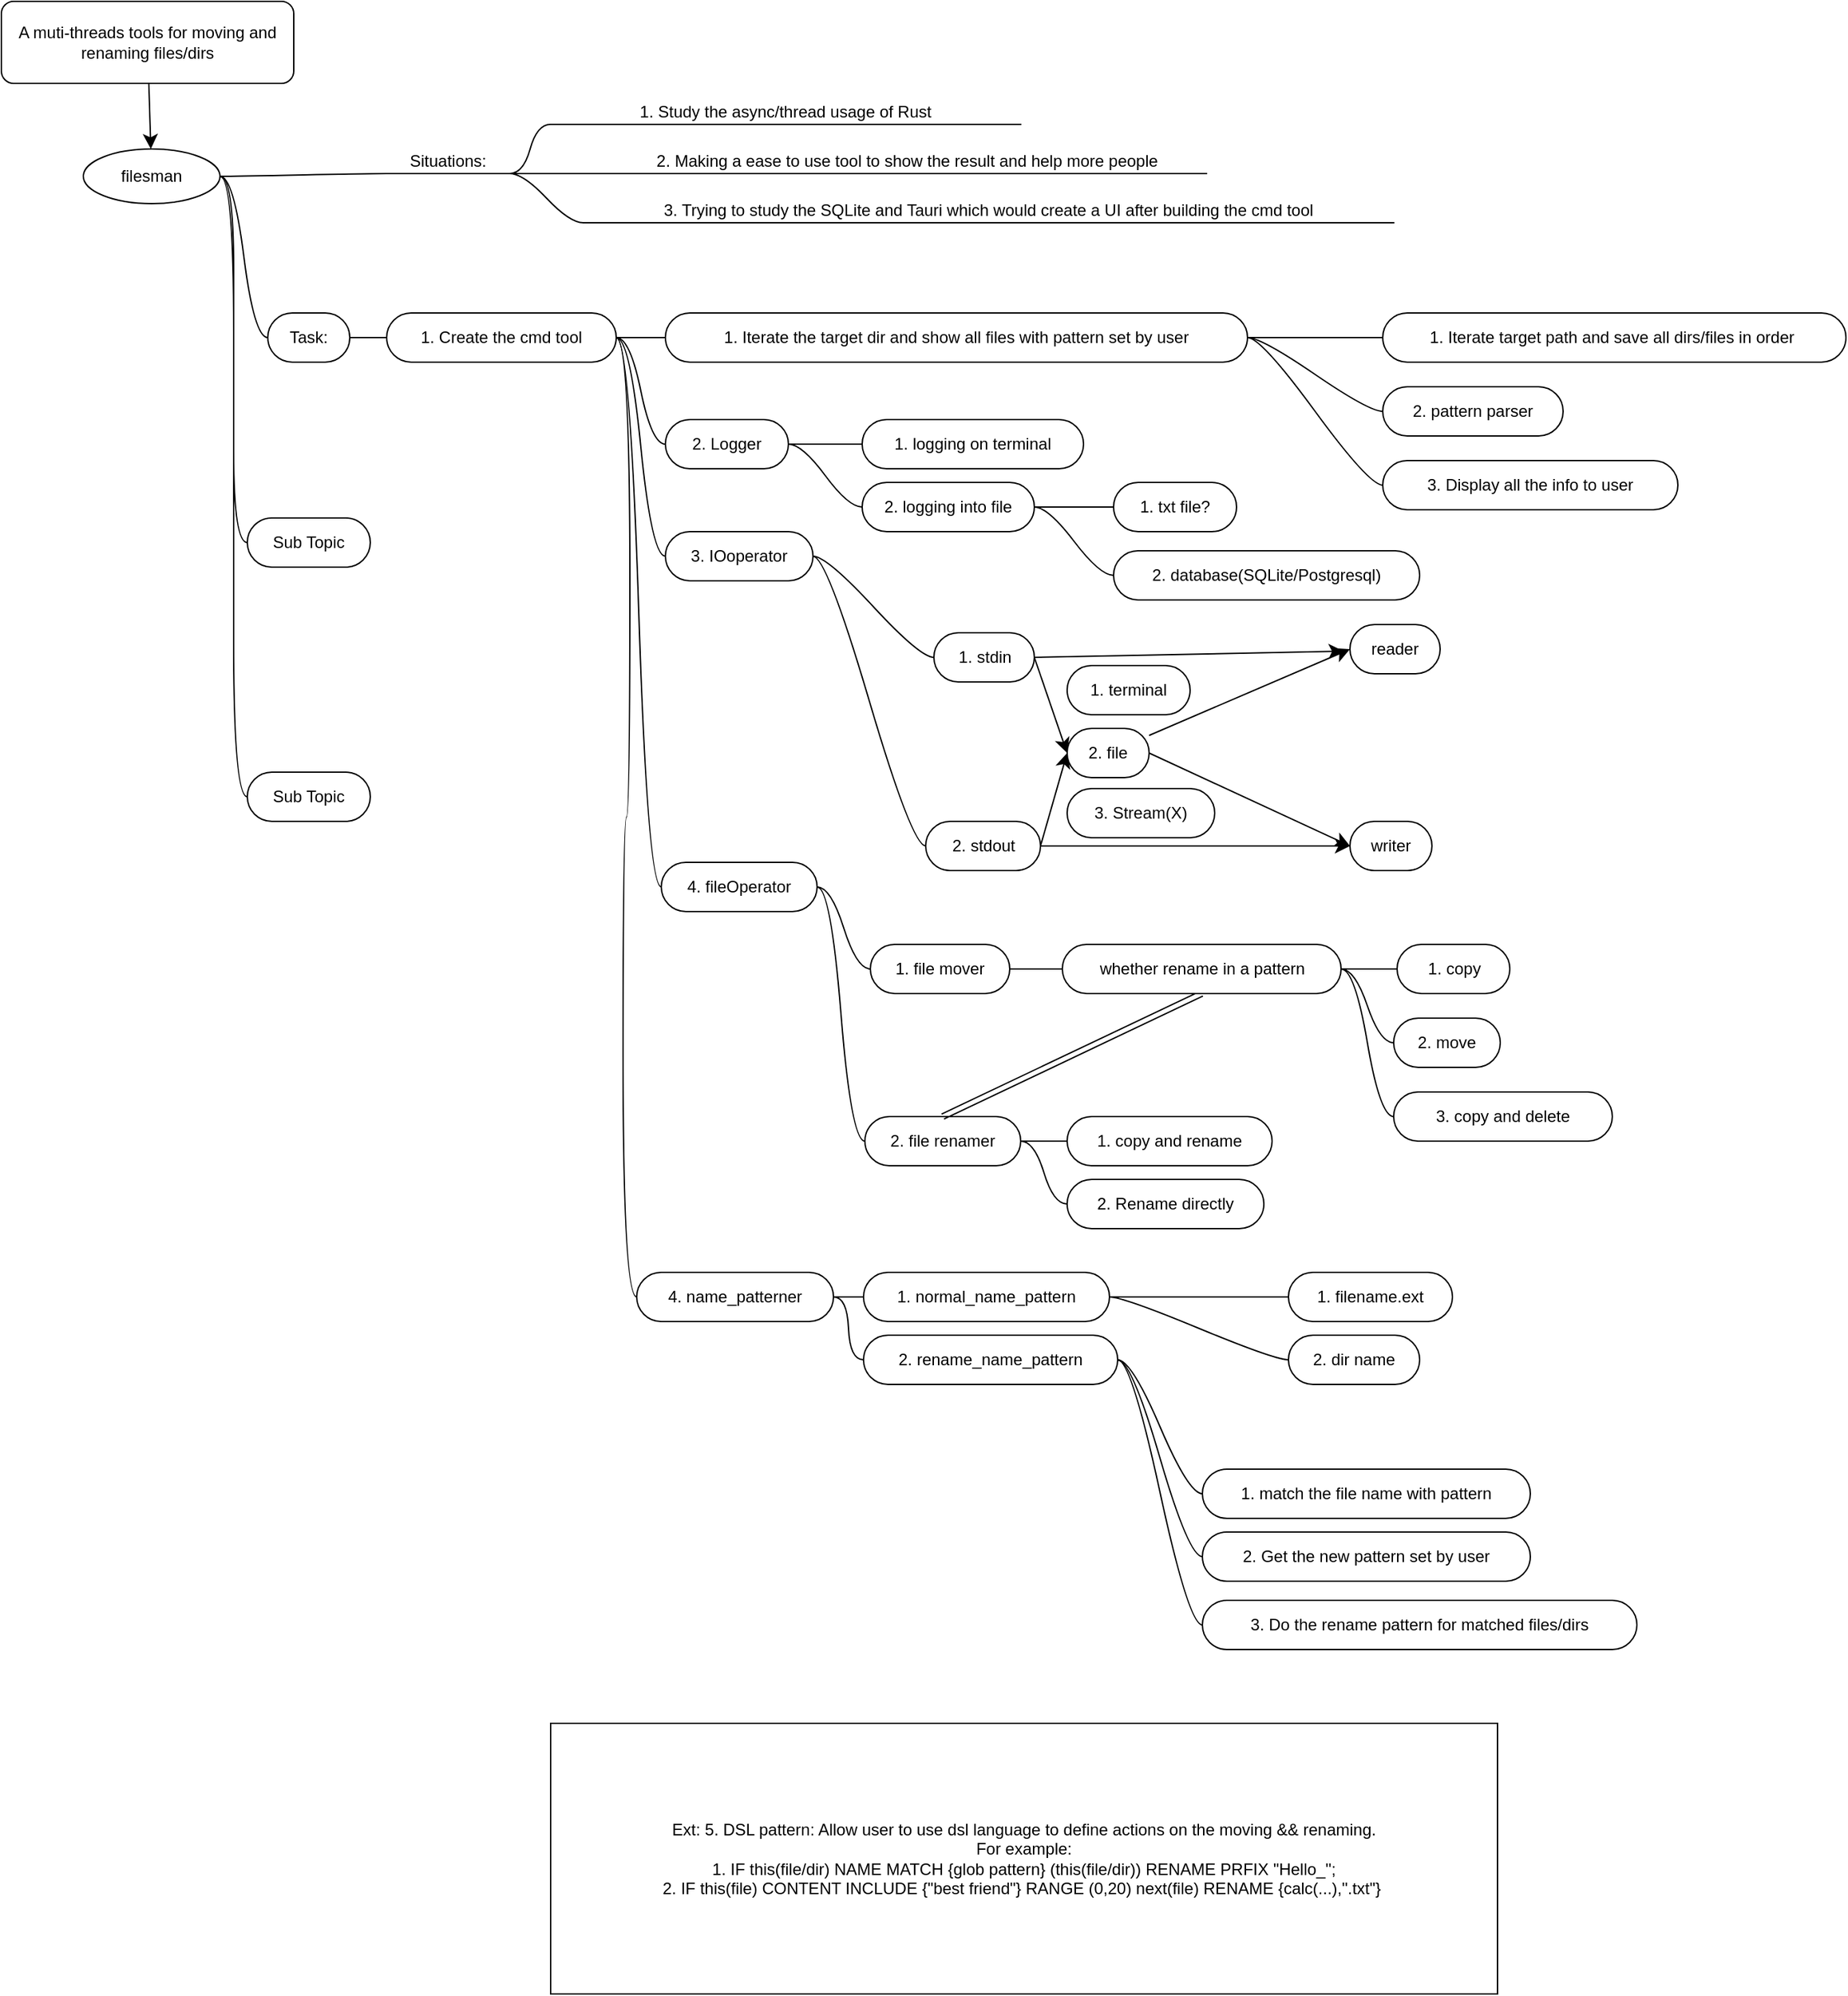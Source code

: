 <mxfile version="24.8.0">
  <diagram name="第 1 页" id="cm5Ya6ozmYYqIcnB_r1B">
    <mxGraphModel dx="1440" dy="2169" grid="1" gridSize="6" guides="1" tooltips="1" connect="1" arrows="1" fold="1" page="0" pageScale="1" pageWidth="827" pageHeight="1169" math="1" shadow="0">
      <root>
        <mxCell id="0" />
        <mxCell id="1" parent="0" />
        <mxCell id="xIv8xeVho2d32qd__GRO-5" value="" style="edgeStyle=entityRelationEdgeStyle;startArrow=none;endArrow=none;segment=10;curved=1;fontSize=12;startSize=8;endSize=8;" edge="1" source="xIv8xeVho2d32qd__GRO-7" target="xIv8xeVho2d32qd__GRO-8" parent="1">
          <mxGeometry relative="1" as="geometry" />
        </mxCell>
        <mxCell id="xIv8xeVho2d32qd__GRO-6" value="" style="edgeStyle=entityRelationEdgeStyle;startArrow=none;endArrow=none;segment=10;curved=1;fontSize=12;startSize=8;endSize=8;" edge="1" source="xIv8xeVho2d32qd__GRO-7" target="xIv8xeVho2d32qd__GRO-9" parent="1">
          <mxGeometry relative="1" as="geometry">
            <mxPoint x="44" y="-460" as="sourcePoint" />
          </mxGeometry>
        </mxCell>
        <UserObject label="filesman" treeRoot="1" id="xIv8xeVho2d32qd__GRO-7">
          <mxCell style="ellipse;whiteSpace=wrap;html=1;align=center;collapsible=0;container=1;recursiveResize=0;" vertex="1" parent="1">
            <mxGeometry x="-168" y="-450" width="100" height="40" as="geometry" />
          </mxCell>
        </UserObject>
        <mxCell id="xIv8xeVho2d32qd__GRO-8" value="Situations:" style="whiteSpace=wrap;html=1;shape=partialRectangle;top=0;left=0;bottom=1;right=0;points=[[0,1],[1,1]];strokeColor=#000000;fillColor=none;align=center;verticalAlign=bottom;routingCenterY=0.5;snapToPoint=1;collapsible=0;container=1;recursiveResize=0;autosize=1;" vertex="1" parent="1">
          <mxGeometry x="54" y="-468" width="90" height="36" as="geometry" />
        </mxCell>
        <mxCell id="xIv8xeVho2d32qd__GRO-9" value="Task:" style="whiteSpace=wrap;html=1;rounded=1;arcSize=50;align=center;verticalAlign=middle;collapsible=0;container=1;recursiveResize=0;strokeWidth=1;autosize=1;spacing=4;" vertex="1" parent="1">
          <mxGeometry x="-33" y="-330" width="60" height="36" as="geometry" />
        </mxCell>
        <mxCell id="xIv8xeVho2d32qd__GRO-16" style="edgeStyle=none;curved=1;orthogonalLoop=1;jettySize=auto;html=1;fontSize=12;startSize=8;endSize=8;" edge="1" parent="1" source="xIv8xeVho2d32qd__GRO-15" target="xIv8xeVho2d32qd__GRO-7">
          <mxGeometry relative="1" as="geometry" />
        </mxCell>
        <mxCell id="xIv8xeVho2d32qd__GRO-15" value="A muti-threads tools for moving and renaming files/dirs" style="rounded=1;whiteSpace=wrap;html=1;" vertex="1" parent="1">
          <mxGeometry x="-228" y="-558" width="214" height="60" as="geometry" />
        </mxCell>
        <mxCell id="xIv8xeVho2d32qd__GRO-17" value="" style="edgeStyle=entityRelationEdgeStyle;startArrow=none;endArrow=none;segment=10;curved=1;fontSize=12;startSize=8;endSize=8;" edge="1" target="xIv8xeVho2d32qd__GRO-18" source="xIv8xeVho2d32qd__GRO-8" parent="1">
          <mxGeometry relative="1" as="geometry">
            <mxPoint x="-68" y="-430" as="sourcePoint" />
          </mxGeometry>
        </mxCell>
        <mxCell id="xIv8xeVho2d32qd__GRO-18" value="2. Making a ease to use tool to show the result and help more people" style="whiteSpace=wrap;html=1;shape=partialRectangle;top=0;left=0;bottom=1;right=0;points=[[0,1],[1,1]];strokeColor=#000000;fillColor=none;align=center;verticalAlign=bottom;routingCenterY=0.5;snapToPoint=1;collapsible=0;container=1;recursiveResize=0;autosize=1;" vertex="1" parent="1">
          <mxGeometry x="216" y="-468" width="438" height="36" as="geometry" />
        </mxCell>
        <mxCell id="xIv8xeVho2d32qd__GRO-19" value="" style="edgeStyle=entityRelationEdgeStyle;startArrow=none;endArrow=none;segment=10;curved=1;fontSize=12;startSize=8;endSize=8;" edge="1" target="xIv8xeVho2d32qd__GRO-20" source="xIv8xeVho2d32qd__GRO-8" parent="1">
          <mxGeometry relative="1" as="geometry">
            <mxPoint x="144" y="-432" as="sourcePoint" />
          </mxGeometry>
        </mxCell>
        <mxCell id="xIv8xeVho2d32qd__GRO-20" value="1. Study the async/thread usage of Rust" style="whiteSpace=wrap;html=1;shape=partialRectangle;top=0;left=0;bottom=1;right=0;points=[[0,1],[1,1]];strokeColor=#000000;fillColor=none;align=center;verticalAlign=bottom;routingCenterY=0.5;snapToPoint=1;collapsible=0;container=1;recursiveResize=0;autosize=1;" vertex="1" parent="1">
          <mxGeometry x="174" y="-504" width="344" height="36" as="geometry" />
        </mxCell>
        <mxCell id="xIv8xeVho2d32qd__GRO-21" value="" style="edgeStyle=entityRelationEdgeStyle;startArrow=none;endArrow=none;segment=10;curved=1;fontSize=12;startSize=8;endSize=8;" edge="1" target="xIv8xeVho2d32qd__GRO-22" source="xIv8xeVho2d32qd__GRO-8" parent="1">
          <mxGeometry relative="1" as="geometry">
            <mxPoint x="144" y="-432" as="sourcePoint" />
          </mxGeometry>
        </mxCell>
        <mxCell id="xIv8xeVho2d32qd__GRO-22" value="3. Trying to study the SQLite and Tauri which would create a UI after building the cmd tool" style="whiteSpace=wrap;html=1;shape=partialRectangle;top=0;left=0;bottom=1;right=0;points=[[0,1],[1,1]];strokeColor=#000000;fillColor=none;align=center;verticalAlign=bottom;routingCenterY=0.5;snapToPoint=1;collapsible=0;container=1;recursiveResize=0;autosize=1;" vertex="1" parent="1">
          <mxGeometry x="198" y="-432" width="593" height="36" as="geometry" />
        </mxCell>
        <mxCell id="xIv8xeVho2d32qd__GRO-23" value="" style="edgeStyle=entityRelationEdgeStyle;startArrow=none;endArrow=none;segment=10;curved=1;fontSize=12;startSize=8;endSize=8;" edge="1" target="xIv8xeVho2d32qd__GRO-24" source="xIv8xeVho2d32qd__GRO-7" parent="1">
          <mxGeometry relative="1" as="geometry">
            <mxPoint x="-68" y="-430" as="sourcePoint" />
          </mxGeometry>
        </mxCell>
        <mxCell id="xIv8xeVho2d32qd__GRO-24" value="Sub Topic" style="whiteSpace=wrap;html=1;rounded=1;arcSize=50;align=center;verticalAlign=middle;collapsible=0;container=1;recursiveResize=0;strokeWidth=1;autosize=1;spacing=4;" vertex="1" parent="1">
          <mxGeometry x="-48" y="-180" width="90" height="36" as="geometry" />
        </mxCell>
        <mxCell id="xIv8xeVho2d32qd__GRO-25" value="" style="edgeStyle=entityRelationEdgeStyle;startArrow=none;endArrow=none;segment=10;curved=1;fontSize=12;startSize=8;endSize=8;" edge="1" target="xIv8xeVho2d32qd__GRO-26" source="xIv8xeVho2d32qd__GRO-7" parent="1">
          <mxGeometry relative="1" as="geometry">
            <mxPoint x="-68" y="-430" as="sourcePoint" />
          </mxGeometry>
        </mxCell>
        <mxCell id="xIv8xeVho2d32qd__GRO-26" value="Sub Topic" style="whiteSpace=wrap;html=1;rounded=1;arcSize=50;align=center;verticalAlign=middle;collapsible=0;container=1;recursiveResize=0;strokeWidth=1;autosize=1;spacing=4;" vertex="1" parent="1">
          <mxGeometry x="-48" y="6" width="90" height="36" as="geometry" />
        </mxCell>
        <mxCell id="xIv8xeVho2d32qd__GRO-28" value="" style="edgeStyle=entityRelationEdgeStyle;startArrow=none;endArrow=none;segment=10;curved=1;fontSize=12;startSize=8;endSize=8;" edge="1" target="xIv8xeVho2d32qd__GRO-29" source="xIv8xeVho2d32qd__GRO-9" parent="1">
          <mxGeometry relative="1" as="geometry">
            <mxPoint x="-68" y="-430" as="sourcePoint" />
          </mxGeometry>
        </mxCell>
        <mxCell id="xIv8xeVho2d32qd__GRO-29" value="1. Create the cmd tool" style="whiteSpace=wrap;html=1;rounded=1;arcSize=50;align=center;verticalAlign=middle;collapsible=0;container=1;recursiveResize=0;strokeWidth=1;autosize=1;spacing=4;" vertex="1" parent="1">
          <mxGeometry x="54" y="-330" width="168" height="36" as="geometry" />
        </mxCell>
        <mxCell id="xIv8xeVho2d32qd__GRO-30" value="" style="edgeStyle=entityRelationEdgeStyle;startArrow=none;endArrow=none;segment=10;curved=1;fontSize=12;startSize=8;endSize=8;" edge="1" target="xIv8xeVho2d32qd__GRO-31" source="xIv8xeVho2d32qd__GRO-29" parent="1">
          <mxGeometry relative="1" as="geometry">
            <mxPoint x="-57" y="-312" as="sourcePoint" />
          </mxGeometry>
        </mxCell>
        <mxCell id="xIv8xeVho2d32qd__GRO-31" value="1. Iterate the target dir and show all files with pattern set by user" style="whiteSpace=wrap;html=1;rounded=1;arcSize=50;align=center;verticalAlign=middle;collapsible=0;container=1;recursiveResize=0;strokeWidth=1;autosize=1;spacing=4;" vertex="1" parent="1">
          <mxGeometry x="258" y="-330" width="426" height="36" as="geometry" />
        </mxCell>
        <mxCell id="xIv8xeVho2d32qd__GRO-32" value="" style="edgeStyle=entityRelationEdgeStyle;startArrow=none;endArrow=none;segment=10;curved=1;fontSize=12;startSize=8;endSize=8;" edge="1" target="xIv8xeVho2d32qd__GRO-33" source="xIv8xeVho2d32qd__GRO-31" parent="1">
          <mxGeometry relative="1" as="geometry">
            <mxPoint x="195" y="-312" as="sourcePoint" />
          </mxGeometry>
        </mxCell>
        <mxCell id="xIv8xeVho2d32qd__GRO-33" value="1. Iterate target path and save all dirs/files in order&amp;nbsp;" style="whiteSpace=wrap;html=1;rounded=1;arcSize=50;align=center;verticalAlign=middle;collapsible=0;container=1;recursiveResize=0;strokeWidth=1;autosize=1;spacing=4;" vertex="1" parent="1">
          <mxGeometry x="783" y="-330" width="339" height="36" as="geometry" />
        </mxCell>
        <mxCell id="xIv8xeVho2d32qd__GRO-34" value="" style="edgeStyle=entityRelationEdgeStyle;startArrow=none;endArrow=none;segment=10;curved=1;fontSize=12;startSize=8;endSize=8;" edge="1" target="xIv8xeVho2d32qd__GRO-35" source="xIv8xeVho2d32qd__GRO-31" parent="1">
          <mxGeometry relative="1" as="geometry">
            <mxPoint x="684" y="-312" as="sourcePoint" />
          </mxGeometry>
        </mxCell>
        <mxCell id="xIv8xeVho2d32qd__GRO-35" value="2. pattern parser" style="whiteSpace=wrap;html=1;rounded=1;arcSize=50;align=center;verticalAlign=middle;collapsible=0;container=1;recursiveResize=0;strokeWidth=1;autosize=1;spacing=4;" vertex="1" parent="1">
          <mxGeometry x="783" y="-276" width="132" height="36" as="geometry" />
        </mxCell>
        <mxCell id="xIv8xeVho2d32qd__GRO-36" value="" style="edgeStyle=entityRelationEdgeStyle;startArrow=none;endArrow=none;segment=10;curved=1;fontSize=12;startSize=8;endSize=8;" edge="1" target="xIv8xeVho2d32qd__GRO-37" source="xIv8xeVho2d32qd__GRO-31" parent="1">
          <mxGeometry relative="1" as="geometry">
            <mxPoint x="684" y="-312" as="sourcePoint" />
          </mxGeometry>
        </mxCell>
        <mxCell id="xIv8xeVho2d32qd__GRO-37" value="3. Display all the info to user" style="whiteSpace=wrap;html=1;rounded=1;arcSize=50;align=center;verticalAlign=middle;collapsible=0;container=1;recursiveResize=0;strokeWidth=1;autosize=1;spacing=4;" vertex="1" parent="1">
          <mxGeometry x="783" y="-222" width="216" height="36" as="geometry" />
        </mxCell>
        <mxCell id="xIv8xeVho2d32qd__GRO-38" value="" style="edgeStyle=entityRelationEdgeStyle;startArrow=none;endArrow=none;segment=10;curved=1;fontSize=12;startSize=8;endSize=8;" edge="1" target="xIv8xeVho2d32qd__GRO-39" source="xIv8xeVho2d32qd__GRO-29" parent="1">
          <mxGeometry relative="1" as="geometry">
            <mxPoint x="222" y="-312" as="sourcePoint" />
          </mxGeometry>
        </mxCell>
        <mxCell id="xIv8xeVho2d32qd__GRO-39" value="2. Logger" style="whiteSpace=wrap;html=1;rounded=1;arcSize=50;align=center;verticalAlign=middle;collapsible=0;container=1;recursiveResize=0;strokeWidth=1;autosize=1;spacing=4;" vertex="1" parent="1">
          <mxGeometry x="258" y="-252" width="90" height="36" as="geometry" />
        </mxCell>
        <mxCell id="xIv8xeVho2d32qd__GRO-40" value="" style="edgeStyle=entityRelationEdgeStyle;startArrow=none;endArrow=none;segment=10;curved=1;fontSize=12;startSize=8;endSize=8;" edge="1" target="xIv8xeVho2d32qd__GRO-41" source="xIv8xeVho2d32qd__GRO-39" parent="1">
          <mxGeometry relative="1" as="geometry">
            <mxPoint x="222" y="-312" as="sourcePoint" />
          </mxGeometry>
        </mxCell>
        <mxCell id="xIv8xeVho2d32qd__GRO-41" value="1. logging on terminal" style="whiteSpace=wrap;html=1;rounded=1;arcSize=50;align=center;verticalAlign=middle;collapsible=0;container=1;recursiveResize=0;strokeWidth=1;autosize=1;spacing=4;" vertex="1" parent="1">
          <mxGeometry x="402" y="-252" width="162" height="36" as="geometry" />
        </mxCell>
        <mxCell id="xIv8xeVho2d32qd__GRO-42" value="" style="edgeStyle=entityRelationEdgeStyle;startArrow=none;endArrow=none;segment=10;curved=1;fontSize=12;startSize=8;endSize=8;" edge="1" target="xIv8xeVho2d32qd__GRO-43" source="xIv8xeVho2d32qd__GRO-39" parent="1">
          <mxGeometry relative="1" as="geometry">
            <mxPoint x="381" y="-234" as="sourcePoint" />
          </mxGeometry>
        </mxCell>
        <mxCell id="xIv8xeVho2d32qd__GRO-43" value="2. logging into file" style="whiteSpace=wrap;html=1;rounded=1;arcSize=50;align=center;verticalAlign=middle;collapsible=0;container=1;recursiveResize=0;strokeWidth=1;autosize=1;spacing=4;" vertex="1" parent="1">
          <mxGeometry x="402" y="-206" width="126" height="36" as="geometry" />
        </mxCell>
        <mxCell id="xIv8xeVho2d32qd__GRO-44" value="" style="edgeStyle=entityRelationEdgeStyle;startArrow=none;endArrow=none;segment=10;curved=1;fontSize=12;startSize=8;endSize=8;" edge="1" target="xIv8xeVho2d32qd__GRO-45" source="xIv8xeVho2d32qd__GRO-43" parent="1">
          <mxGeometry relative="1" as="geometry">
            <mxPoint x="381" y="-234" as="sourcePoint" />
          </mxGeometry>
        </mxCell>
        <mxCell id="xIv8xeVho2d32qd__GRO-45" value="1. txt file?" style="whiteSpace=wrap;html=1;rounded=1;arcSize=50;align=center;verticalAlign=middle;collapsible=0;container=1;recursiveResize=0;strokeWidth=1;autosize=1;spacing=4;" vertex="1" parent="1">
          <mxGeometry x="586" y="-206" width="90" height="36" as="geometry" />
        </mxCell>
        <mxCell id="xIv8xeVho2d32qd__GRO-46" value="" style="edgeStyle=entityRelationEdgeStyle;startArrow=none;endArrow=none;segment=10;curved=1;fontSize=12;startSize=8;endSize=8;" edge="1" target="xIv8xeVho2d32qd__GRO-47" source="xIv8xeVho2d32qd__GRO-43" parent="1">
          <mxGeometry relative="1" as="geometry">
            <mxPoint x="528" y="-188" as="sourcePoint" />
          </mxGeometry>
        </mxCell>
        <mxCell id="xIv8xeVho2d32qd__GRO-47" value="2. database(SQLite/Postgresql)" style="whiteSpace=wrap;html=1;rounded=1;arcSize=50;align=center;verticalAlign=middle;collapsible=0;container=1;recursiveResize=0;strokeWidth=1;autosize=1;spacing=4;" vertex="1" parent="1">
          <mxGeometry x="586" y="-156" width="224" height="36" as="geometry" />
        </mxCell>
        <mxCell id="xIv8xeVho2d32qd__GRO-48" value="" style="edgeStyle=entityRelationEdgeStyle;startArrow=none;endArrow=none;segment=10;curved=1;fontSize=12;startSize=8;endSize=8;" edge="1" target="xIv8xeVho2d32qd__GRO-49" source="xIv8xeVho2d32qd__GRO-29" parent="1">
          <mxGeometry relative="1" as="geometry">
            <mxPoint x="222" y="-312" as="sourcePoint" />
          </mxGeometry>
        </mxCell>
        <mxCell id="xIv8xeVho2d32qd__GRO-49" value="3. IOoperator" style="whiteSpace=wrap;html=1;rounded=1;arcSize=50;align=center;verticalAlign=middle;collapsible=0;container=1;recursiveResize=0;strokeWidth=1;autosize=1;spacing=4;" vertex="1" parent="1">
          <mxGeometry x="258" y="-170" width="108" height="36" as="geometry" />
        </mxCell>
        <mxCell id="xIv8xeVho2d32qd__GRO-50" value="" style="edgeStyle=entityRelationEdgeStyle;startArrow=none;endArrow=none;segment=10;curved=1;fontSize=12;startSize=8;endSize=8;" edge="1" target="xIv8xeVho2d32qd__GRO-53" source="xIv8xeVho2d32qd__GRO-49" parent="1">
          <mxGeometry relative="1" as="geometry">
            <mxPoint x="235" y="-312" as="sourcePoint" />
          </mxGeometry>
        </mxCell>
        <mxCell id="xIv8xeVho2d32qd__GRO-67" style="edgeStyle=none;curved=1;orthogonalLoop=1;jettySize=auto;html=1;exitX=1;exitY=0.5;exitDx=0;exitDy=0;entryX=0;entryY=0.5;entryDx=0;entryDy=0;fontSize=12;startSize=8;endSize=8;" edge="1" parent="1" source="xIv8xeVho2d32qd__GRO-53" target="xIv8xeVho2d32qd__GRO-60">
          <mxGeometry relative="1" as="geometry" />
        </mxCell>
        <mxCell id="xIv8xeVho2d32qd__GRO-53" value="1. stdin" style="whiteSpace=wrap;html=1;rounded=1;arcSize=50;align=center;verticalAlign=middle;collapsible=0;container=1;recursiveResize=0;strokeWidth=1;autosize=1;spacing=4;" vertex="1" parent="1">
          <mxGeometry x="454.5" y="-96" width="73.5" height="36" as="geometry" />
        </mxCell>
        <mxCell id="xIv8xeVho2d32qd__GRO-55" value="" style="edgeStyle=entityRelationEdgeStyle;startArrow=none;endArrow=none;segment=10;curved=1;fontSize=12;startSize=8;endSize=8;" edge="1" target="xIv8xeVho2d32qd__GRO-56" source="xIv8xeVho2d32qd__GRO-49" parent="1">
          <mxGeometry relative="1" as="geometry">
            <mxPoint x="388" y="-108" as="sourcePoint" />
          </mxGeometry>
        </mxCell>
        <mxCell id="xIv8xeVho2d32qd__GRO-69" style="edgeStyle=none;curved=1;orthogonalLoop=1;jettySize=auto;html=1;exitX=1;exitY=0.5;exitDx=0;exitDy=0;entryX=0;entryY=0.5;entryDx=0;entryDy=0;fontSize=12;startSize=8;endSize=8;" edge="1" parent="1" source="xIv8xeVho2d32qd__GRO-56" target="xIv8xeVho2d32qd__GRO-60">
          <mxGeometry relative="1" as="geometry" />
        </mxCell>
        <mxCell id="xIv8xeVho2d32qd__GRO-77" style="edgeStyle=none;curved=1;orthogonalLoop=1;jettySize=auto;html=1;exitX=1;exitY=0.5;exitDx=0;exitDy=0;entryX=0;entryY=0.5;entryDx=0;entryDy=0;fontSize=12;startSize=8;endSize=8;" edge="1" parent="1" source="xIv8xeVho2d32qd__GRO-56" target="xIv8xeVho2d32qd__GRO-75">
          <mxGeometry relative="1" as="geometry" />
        </mxCell>
        <mxCell id="xIv8xeVho2d32qd__GRO-56" value="2. stdout" style="whiteSpace=wrap;html=1;rounded=1;arcSize=50;align=center;verticalAlign=middle;collapsible=0;container=1;recursiveResize=0;strokeWidth=1;autosize=1;spacing=4;" vertex="1" parent="1">
          <mxGeometry x="448.5" y="42" width="84" height="36" as="geometry" />
        </mxCell>
        <mxCell id="xIv8xeVho2d32qd__GRO-65" value="" style="group" vertex="1" connectable="0" parent="1">
          <mxGeometry x="540" y="-72" width="159" height="126" as="geometry" />
        </mxCell>
        <mxCell id="xIv8xeVho2d32qd__GRO-58" value="1. terminal" style="whiteSpace=wrap;html=1;rounded=1;arcSize=50;align=center;verticalAlign=middle;collapsible=0;container=1;recursiveResize=0;strokeWidth=1;autosize=1;spacing=4;" vertex="1" parent="xIv8xeVho2d32qd__GRO-65">
          <mxGeometry x="12" width="90" height="36" as="geometry" />
        </mxCell>
        <mxCell id="xIv8xeVho2d32qd__GRO-60" value="2. file" style="whiteSpace=wrap;html=1;rounded=1;arcSize=50;align=center;verticalAlign=middle;collapsible=0;container=1;recursiveResize=0;strokeWidth=1;autosize=1;spacing=4;" vertex="1" parent="xIv8xeVho2d32qd__GRO-65">
          <mxGeometry x="12" y="46" width="60" height="36" as="geometry" />
        </mxCell>
        <mxCell id="xIv8xeVho2d32qd__GRO-62" value="3. Stream(X)" style="whiteSpace=wrap;html=1;rounded=1;arcSize=50;align=center;verticalAlign=middle;collapsible=0;container=1;recursiveResize=0;strokeWidth=1;autosize=1;spacing=4;" vertex="1" parent="xIv8xeVho2d32qd__GRO-65">
          <mxGeometry x="12" y="90" width="108" height="36" as="geometry" />
        </mxCell>
        <mxCell id="xIv8xeVho2d32qd__GRO-70" value="reader" style="whiteSpace=wrap;html=1;rounded=1;arcSize=50;align=center;verticalAlign=middle;collapsible=0;container=1;recursiveResize=0;strokeWidth=1;autosize=1;spacing=4;" vertex="1" parent="1">
          <mxGeometry x="759" y="-102" width="66" height="36" as="geometry" />
        </mxCell>
        <mxCell id="xIv8xeVho2d32qd__GRO-71" value="" style="edgeStyle=none;curved=1;orthogonalLoop=1;jettySize=auto;html=1;fontSize=12;startSize=8;endSize=8;entryX=0;entryY=0.5;entryDx=0;entryDy=0;" edge="1" parent="1" source="xIv8xeVho2d32qd__GRO-60" target="xIv8xeVho2d32qd__GRO-70">
          <mxGeometry relative="1" as="geometry" />
        </mxCell>
        <mxCell id="xIv8xeVho2d32qd__GRO-75" value="writer" style="whiteSpace=wrap;html=1;rounded=1;arcSize=50;align=center;verticalAlign=middle;collapsible=0;container=1;recursiveResize=0;strokeWidth=1;autosize=1;spacing=4;" vertex="1" parent="1">
          <mxGeometry x="759" y="42" width="60" height="36" as="geometry" />
        </mxCell>
        <mxCell id="xIv8xeVho2d32qd__GRO-74" style="edgeStyle=none;curved=1;orthogonalLoop=1;jettySize=auto;html=1;exitX=1;exitY=0.5;exitDx=0;exitDy=0;fontSize=12;startSize=8;endSize=8;entryX=0;entryY=0.5;entryDx=0;entryDy=0;" edge="1" parent="1" source="xIv8xeVho2d32qd__GRO-60" target="xIv8xeVho2d32qd__GRO-75">
          <mxGeometry relative="1" as="geometry">
            <mxPoint x="720" y="24" as="targetPoint" />
          </mxGeometry>
        </mxCell>
        <mxCell id="xIv8xeVho2d32qd__GRO-76" style="orthogonalLoop=1;jettySize=auto;html=1;exitX=1;exitY=0.5;exitDx=0;exitDy=0;entryX=-0.07;entryY=0.54;entryDx=0;entryDy=0;entryPerimeter=0;fontSize=12;startSize=8;endSize=8;elbow=vertical;" edge="1" parent="1" source="xIv8xeVho2d32qd__GRO-53" target="xIv8xeVho2d32qd__GRO-70">
          <mxGeometry relative="1" as="geometry" />
        </mxCell>
        <mxCell id="xIv8xeVho2d32qd__GRO-79" value="" style="edgeStyle=entityRelationEdgeStyle;startArrow=none;endArrow=none;segment=10;curved=1;fontSize=12;startSize=8;endSize=8;" edge="1" target="xIv8xeVho2d32qd__GRO-80" source="xIv8xeVho2d32qd__GRO-29" parent="1">
          <mxGeometry relative="1" as="geometry">
            <mxPoint x="222" y="-312" as="sourcePoint" />
          </mxGeometry>
        </mxCell>
        <mxCell id="xIv8xeVho2d32qd__GRO-80" value="4. fileOperator" style="whiteSpace=wrap;html=1;rounded=1;arcSize=50;align=center;verticalAlign=middle;collapsible=0;container=1;recursiveResize=0;strokeWidth=1;autosize=1;spacing=4;" vertex="1" parent="1">
          <mxGeometry x="255" y="72" width="114" height="36" as="geometry" />
        </mxCell>
        <mxCell id="xIv8xeVho2d32qd__GRO-81" value="" style="edgeStyle=entityRelationEdgeStyle;startArrow=none;endArrow=none;segment=10;curved=1;fontSize=12;startSize=8;endSize=8;" edge="1" target="xIv8xeVho2d32qd__GRO-82" source="xIv8xeVho2d32qd__GRO-80" parent="1">
          <mxGeometry relative="1" as="geometry">
            <mxPoint x="222" y="-312" as="sourcePoint" />
          </mxGeometry>
        </mxCell>
        <mxCell id="xIv8xeVho2d32qd__GRO-82" value="1. file mover" style="whiteSpace=wrap;html=1;rounded=1;arcSize=50;align=center;verticalAlign=middle;collapsible=0;container=1;recursiveResize=0;strokeWidth=1;autosize=1;spacing=4;" vertex="1" parent="1">
          <mxGeometry x="408" y="132" width="102" height="36" as="geometry" />
        </mxCell>
        <mxCell id="xIv8xeVho2d32qd__GRO-83" value="" style="edgeStyle=entityRelationEdgeStyle;startArrow=none;endArrow=none;segment=10;curved=1;fontSize=12;startSize=8;endSize=8;" edge="1" target="xIv8xeVho2d32qd__GRO-84" source="xIv8xeVho2d32qd__GRO-80" parent="1">
          <mxGeometry relative="1" as="geometry">
            <mxPoint x="369" y="90" as="sourcePoint" />
          </mxGeometry>
        </mxCell>
        <mxCell id="xIv8xeVho2d32qd__GRO-84" value="2. file renamer" style="whiteSpace=wrap;html=1;rounded=1;arcSize=50;align=center;verticalAlign=middle;collapsible=0;container=1;recursiveResize=0;strokeWidth=1;autosize=1;spacing=4;" vertex="1" parent="1">
          <mxGeometry x="404" y="258" width="114" height="36" as="geometry" />
        </mxCell>
        <mxCell id="xIv8xeVho2d32qd__GRO-85" value="" style="edgeStyle=entityRelationEdgeStyle;startArrow=none;endArrow=none;segment=10;curved=1;fontSize=12;startSize=8;endSize=8;" edge="1" target="xIv8xeVho2d32qd__GRO-86" source="xIv8xeVho2d32qd__GRO-82" parent="1">
          <mxGeometry relative="1" as="geometry">
            <mxPoint x="369" y="90" as="sourcePoint" />
          </mxGeometry>
        </mxCell>
        <mxCell id="xIv8xeVho2d32qd__GRO-95" style="edgeStyle=none;curved=1;orthogonalLoop=1;jettySize=auto;html=1;exitX=0.5;exitY=1;exitDx=0;exitDy=0;entryX=0.5;entryY=0;entryDx=0;entryDy=0;fontSize=12;shape=link;" edge="1" parent="1" source="xIv8xeVho2d32qd__GRO-86" target="xIv8xeVho2d32qd__GRO-84">
          <mxGeometry relative="1" as="geometry" />
        </mxCell>
        <mxCell id="xIv8xeVho2d32qd__GRO-86" value="whether rename in a pattern" style="whiteSpace=wrap;html=1;rounded=1;arcSize=50;align=center;verticalAlign=middle;collapsible=0;container=1;recursiveResize=0;strokeWidth=1;autosize=1;spacing=4;" vertex="1" parent="1">
          <mxGeometry x="548.5" y="132" width="204" height="36" as="geometry" />
        </mxCell>
        <mxCell id="xIv8xeVho2d32qd__GRO-89" value="" style="edgeStyle=entityRelationEdgeStyle;startArrow=none;endArrow=none;segment=10;curved=1;fontSize=12;startSize=8;endSize=8;" edge="1" target="xIv8xeVho2d32qd__GRO-90" source="xIv8xeVho2d32qd__GRO-84" parent="1">
          <mxGeometry relative="1" as="geometry">
            <mxPoint x="369" y="90" as="sourcePoint" />
          </mxGeometry>
        </mxCell>
        <mxCell id="xIv8xeVho2d32qd__GRO-90" value="1. copy and rename" style="whiteSpace=wrap;html=1;rounded=1;arcSize=50;align=center;verticalAlign=middle;collapsible=0;container=1;recursiveResize=0;strokeWidth=1;autosize=1;spacing=4;" vertex="1" parent="1">
          <mxGeometry x="552" y="258" width="150" height="36" as="geometry" />
        </mxCell>
        <mxCell id="xIv8xeVho2d32qd__GRO-91" value="" style="edgeStyle=entityRelationEdgeStyle;startArrow=none;endArrow=none;segment=10;curved=1;fontSize=12;startSize=8;endSize=8;" edge="1" target="xIv8xeVho2d32qd__GRO-92" source="xIv8xeVho2d32qd__GRO-84" parent="1">
          <mxGeometry relative="1" as="geometry">
            <mxPoint x="518" y="276" as="sourcePoint" />
          </mxGeometry>
        </mxCell>
        <mxCell id="xIv8xeVho2d32qd__GRO-92" value="2. Rename directly" style="whiteSpace=wrap;html=1;rounded=1;arcSize=50;align=center;verticalAlign=middle;collapsible=0;container=1;recursiveResize=0;strokeWidth=1;autosize=1;spacing=4;" vertex="1" parent="1">
          <mxGeometry x="552" y="304" width="144" height="36" as="geometry" />
        </mxCell>
        <mxCell id="xIv8xeVho2d32qd__GRO-93" value="" style="edgeStyle=entityRelationEdgeStyle;startArrow=none;endArrow=none;segment=10;curved=1;fontSize=12;startSize=8;endSize=8;" edge="1" target="xIv8xeVho2d32qd__GRO-94" source="xIv8xeVho2d32qd__GRO-86" parent="1">
          <mxGeometry relative="1" as="geometry">
            <mxPoint x="428.5" y="150" as="sourcePoint" />
          </mxGeometry>
        </mxCell>
        <mxCell id="xIv8xeVho2d32qd__GRO-94" value="1. copy" style="whiteSpace=wrap;html=1;rounded=1;arcSize=50;align=center;verticalAlign=middle;collapsible=0;container=1;recursiveResize=0;strokeWidth=1;autosize=1;spacing=4;" vertex="1" parent="1">
          <mxGeometry x="793.5" y="132" width="82.5" height="36" as="geometry" />
        </mxCell>
        <mxCell id="xIv8xeVho2d32qd__GRO-96" value="" style="edgeStyle=entityRelationEdgeStyle;startArrow=none;endArrow=none;segment=10;curved=1;fontSize=12;startSize=8;endSize=8;" edge="1" target="xIv8xeVho2d32qd__GRO-97" source="xIv8xeVho2d32qd__GRO-86" parent="1">
          <mxGeometry relative="1" as="geometry">
            <mxPoint x="753" y="150" as="sourcePoint" />
          </mxGeometry>
        </mxCell>
        <mxCell id="xIv8xeVho2d32qd__GRO-97" value="2. move" style="whiteSpace=wrap;html=1;rounded=1;arcSize=50;align=center;verticalAlign=middle;collapsible=0;container=1;recursiveResize=0;strokeWidth=1;autosize=1;spacing=4;" vertex="1" parent="1">
          <mxGeometry x="791" y="186" width="78" height="36" as="geometry" />
        </mxCell>
        <mxCell id="xIv8xeVho2d32qd__GRO-98" value="" style="edgeStyle=entityRelationEdgeStyle;startArrow=none;endArrow=none;segment=10;curved=1;fontSize=12;startSize=8;endSize=8;" edge="1" target="xIv8xeVho2d32qd__GRO-99" source="xIv8xeVho2d32qd__GRO-86" parent="1">
          <mxGeometry relative="1" as="geometry">
            <mxPoint x="753" y="150" as="sourcePoint" />
          </mxGeometry>
        </mxCell>
        <mxCell id="xIv8xeVho2d32qd__GRO-99" value="3. copy and delete" style="whiteSpace=wrap;html=1;rounded=1;arcSize=50;align=center;verticalAlign=middle;collapsible=0;container=1;recursiveResize=0;strokeWidth=1;autosize=1;spacing=4;" vertex="1" parent="1">
          <mxGeometry x="791" y="240" width="160" height="36" as="geometry" />
        </mxCell>
        <mxCell id="xIv8xeVho2d32qd__GRO-100" value="" style="edgeStyle=entityRelationEdgeStyle;startArrow=none;endArrow=none;segment=10;curved=1;fontSize=12;startSize=8;endSize=8;" edge="1" target="xIv8xeVho2d32qd__GRO-101" source="xIv8xeVho2d32qd__GRO-29" parent="1">
          <mxGeometry relative="1" as="geometry">
            <mxPoint x="222" y="-312" as="sourcePoint" />
          </mxGeometry>
        </mxCell>
        <mxCell id="xIv8xeVho2d32qd__GRO-101" value="4. name_patterner" style="whiteSpace=wrap;html=1;rounded=1;arcSize=50;align=center;verticalAlign=middle;collapsible=0;container=1;recursiveResize=0;strokeWidth=1;autosize=1;spacing=4;" vertex="1" parent="1">
          <mxGeometry x="237" y="372" width="144" height="36" as="geometry" />
        </mxCell>
        <mxCell id="xIv8xeVho2d32qd__GRO-108" value="" style="edgeStyle=entityRelationEdgeStyle;startArrow=none;endArrow=none;segment=10;curved=1;fontSize=12;startSize=8;endSize=8;" edge="1" target="xIv8xeVho2d32qd__GRO-109" source="xIv8xeVho2d32qd__GRO-101" parent="1">
          <mxGeometry relative="1" as="geometry">
            <mxPoint x="222" y="-312" as="sourcePoint" />
          </mxGeometry>
        </mxCell>
        <mxCell id="xIv8xeVho2d32qd__GRO-109" value="1. normal_name_pattern" style="whiteSpace=wrap;html=1;rounded=1;arcSize=50;align=center;verticalAlign=middle;collapsible=0;container=1;recursiveResize=0;strokeWidth=1;autosize=1;spacing=4;" vertex="1" parent="1">
          <mxGeometry x="403" y="372" width="180" height="36" as="geometry" />
        </mxCell>
        <mxCell id="xIv8xeVho2d32qd__GRO-110" value="" style="edgeStyle=entityRelationEdgeStyle;startArrow=none;endArrow=none;segment=10;curved=1;fontSize=12;startSize=8;endSize=8;" edge="1" target="xIv8xeVho2d32qd__GRO-111" source="xIv8xeVho2d32qd__GRO-101" parent="1">
          <mxGeometry relative="1" as="geometry">
            <mxPoint x="381" y="390" as="sourcePoint" />
          </mxGeometry>
        </mxCell>
        <mxCell id="xIv8xeVho2d32qd__GRO-111" value="2. rename_name_pattern" style="whiteSpace=wrap;html=1;rounded=1;arcSize=50;align=center;verticalAlign=middle;collapsible=0;container=1;recursiveResize=0;strokeWidth=1;autosize=1;spacing=4;" vertex="1" parent="1">
          <mxGeometry x="403" y="418" width="186" height="36" as="geometry" />
        </mxCell>
        <mxCell id="xIv8xeVho2d32qd__GRO-112" value="" style="edgeStyle=entityRelationEdgeStyle;startArrow=none;endArrow=none;segment=10;curved=1;fontSize=12;startSize=8;endSize=8;exitX=1;exitY=0.5;exitDx=0;exitDy=0;" edge="1" parent="1" target="xIv8xeVho2d32qd__GRO-113" source="xIv8xeVho2d32qd__GRO-111">
          <mxGeometry relative="1" as="geometry">
            <mxPoint x="586" y="558" as="sourcePoint" />
          </mxGeometry>
        </mxCell>
        <mxCell id="xIv8xeVho2d32qd__GRO-113" value="1. match the file name with pattern" style="whiteSpace=wrap;html=1;rounded=1;arcSize=50;align=center;verticalAlign=middle;collapsible=0;container=1;recursiveResize=0;strokeWidth=1;autosize=1;spacing=4;" vertex="1" parent="1">
          <mxGeometry x="651" y="516" width="240" height="36" as="geometry" />
        </mxCell>
        <mxCell id="xIv8xeVho2d32qd__GRO-114" value="" style="edgeStyle=entityRelationEdgeStyle;startArrow=none;endArrow=none;segment=10;curved=1;fontSize=12;startSize=8;endSize=8;exitX=1;exitY=0.5;exitDx=0;exitDy=0;" edge="1" parent="1" target="xIv8xeVho2d32qd__GRO-115" source="xIv8xeVho2d32qd__GRO-111">
          <mxGeometry relative="1" as="geometry">
            <mxPoint x="586" y="558" as="sourcePoint" />
          </mxGeometry>
        </mxCell>
        <mxCell id="xIv8xeVho2d32qd__GRO-115" value="2. Get the new pattern set by user" style="whiteSpace=wrap;html=1;rounded=1;arcSize=50;align=center;verticalAlign=middle;collapsible=0;container=1;recursiveResize=0;strokeWidth=1;autosize=1;spacing=4;" vertex="1" parent="1">
          <mxGeometry x="651" y="562" width="240" height="36" as="geometry" />
        </mxCell>
        <mxCell id="xIv8xeVho2d32qd__GRO-116" value="" style="edgeStyle=entityRelationEdgeStyle;startArrow=none;endArrow=none;segment=10;curved=1;fontSize=12;startSize=8;endSize=8;exitX=1;exitY=0.5;exitDx=0;exitDy=0;" edge="1" parent="1" target="xIv8xeVho2d32qd__GRO-117" source="xIv8xeVho2d32qd__GRO-111">
          <mxGeometry relative="1" as="geometry">
            <mxPoint x="586" y="558" as="sourcePoint" />
          </mxGeometry>
        </mxCell>
        <mxCell id="xIv8xeVho2d32qd__GRO-117" value="3. Do the rename pattern for matched files/dirs" style="whiteSpace=wrap;html=1;rounded=1;arcSize=50;align=center;verticalAlign=middle;collapsible=0;container=1;recursiveResize=0;strokeWidth=1;autosize=1;spacing=4;" vertex="1" parent="1">
          <mxGeometry x="651" y="612" width="318" height="36" as="geometry" />
        </mxCell>
        <mxCell id="xIv8xeVho2d32qd__GRO-118" value="" style="edgeStyle=entityRelationEdgeStyle;startArrow=none;endArrow=none;segment=10;curved=1;fontSize=12;startSize=8;endSize=8;" edge="1" target="xIv8xeVho2d32qd__GRO-119" source="xIv8xeVho2d32qd__GRO-109" parent="1">
          <mxGeometry relative="1" as="geometry">
            <mxPoint x="381" y="390" as="sourcePoint" />
          </mxGeometry>
        </mxCell>
        <mxCell id="xIv8xeVho2d32qd__GRO-119" value="1. filename.ext" style="whiteSpace=wrap;html=1;rounded=1;arcSize=50;align=center;verticalAlign=middle;collapsible=0;container=1;recursiveResize=0;strokeWidth=1;autosize=1;spacing=4;" vertex="1" parent="1">
          <mxGeometry x="714" y="372" width="120" height="36" as="geometry" />
        </mxCell>
        <mxCell id="xIv8xeVho2d32qd__GRO-120" value="" style="edgeStyle=entityRelationEdgeStyle;startArrow=none;endArrow=none;segment=10;curved=1;fontSize=12;startSize=8;endSize=8;" edge="1" target="xIv8xeVho2d32qd__GRO-121" source="xIv8xeVho2d32qd__GRO-109" parent="1">
          <mxGeometry relative="1" as="geometry">
            <mxPoint x="583" y="390" as="sourcePoint" />
          </mxGeometry>
        </mxCell>
        <mxCell id="xIv8xeVho2d32qd__GRO-121" value="2. dir name" style="whiteSpace=wrap;html=1;rounded=1;arcSize=50;align=center;verticalAlign=middle;collapsible=0;container=1;recursiveResize=0;strokeWidth=1;autosize=1;spacing=4;" vertex="1" parent="1">
          <mxGeometry x="714" y="418" width="96" height="36" as="geometry" />
        </mxCell>
        <mxCell id="xIv8xeVho2d32qd__GRO-122" value="Ext: 5. DSL pattern: Allow user to use dsl language to define actions on the moving &amp;amp;&amp;amp; renaming.&lt;br&gt;&lt;div&gt;For example:&lt;/div&gt;&lt;div&gt;1. IF this(file/dir) NAME MATCH&amp;nbsp;&lt;span style=&quot;background-color: initial;&quot;&gt;{glob pattern} (this(file/dir))&amp;nbsp;&lt;/span&gt;&lt;span style=&quot;background-color: initial;&quot;&gt;RENAME&amp;nbsp;&lt;/span&gt;&lt;span style=&quot;background-color: initial;&quot;&gt;PRFIX &quot;Hello_&quot;;&lt;/span&gt;&lt;/div&gt;&lt;div&gt;&lt;span style=&quot;background-color: initial;&quot;&gt;2. IF &lt;/span&gt;&lt;span style=&quot;background-color: initial;&quot;&gt;this(file&lt;/span&gt;&lt;span style=&quot;background-color: initial;&quot;&gt;) CONTENT INCLUDE {&lt;/span&gt;&lt;span style=&quot;background-color: initial;&quot;&gt;&quot;best friend&quot;&lt;/span&gt;&lt;span style=&quot;background-color: initial;&quot;&gt;} RANGE (0,20) next(file) RENAME {calc(...),&quot;.txt&quot;}&amp;nbsp;&lt;/span&gt;&lt;/div&gt;" style="rounded=0;whiteSpace=wrap;html=1;" vertex="1" parent="1">
          <mxGeometry x="174" y="702" width="693" height="198" as="geometry" />
        </mxCell>
      </root>
    </mxGraphModel>
  </diagram>
</mxfile>
